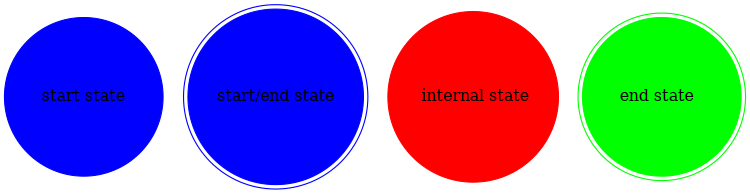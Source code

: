digraph {
    size="5,4"
    1 [label="  start state  ", shape=circle, style=filled, color=blue]
    2 [label="start/end state", shape=doublecircle, style=filled, color=blue]
    3 [label=" internal state", shape=circle, style=filled, color=red]
    4 [label="  end state    ", shape=doublecircle, style=filled, color=green]
}
